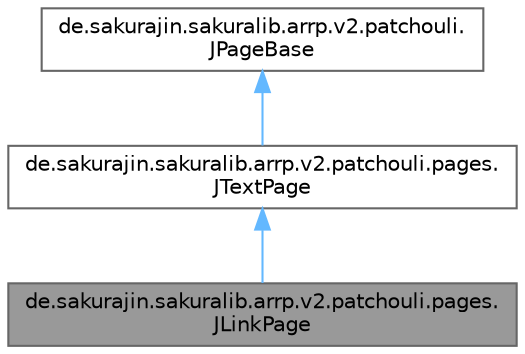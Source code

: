 digraph "de.sakurajin.sakuralib.arrp.v2.patchouli.pages.JLinkPage"
{
 // LATEX_PDF_SIZE
  bgcolor="transparent";
  edge [fontname=Helvetica,fontsize=10,labelfontname=Helvetica,labelfontsize=10];
  node [fontname=Helvetica,fontsize=10,shape=box,height=0.2,width=0.4];
  Node1 [label="de.sakurajin.sakuralib.arrp.v2.patchouli.pages.\lJLinkPage",height=0.2,width=0.4,color="gray40", fillcolor="grey60", style="filled", fontcolor="black",tooltip="A page containing a link."];
  Node2 -> Node1 [dir="back",color="steelblue1",style="solid"];
  Node2 [label="de.sakurajin.sakuralib.arrp.v2.patchouli.pages.\lJTextPage",height=0.2,width=0.4,color="gray40", fillcolor="white", style="filled",URL="$classde_1_1sakurajin_1_1sakuralib_1_1arrp_1_1v2_1_1patchouli_1_1pages_1_1JTextPage.html",tooltip="A page containing only text."];
  Node3 -> Node2 [dir="back",color="steelblue1",style="solid"];
  Node3 [label="de.sakurajin.sakuralib.arrp.v2.patchouli.\lJPageBase",height=0.2,width=0.4,color="gray40", fillcolor="white", style="filled",URL="$classde_1_1sakurajin_1_1sakuralib_1_1arrp_1_1v2_1_1patchouli_1_1JPageBase.html",tooltip="Base class for all pages This only contains the basic data common across all page types."];
}
